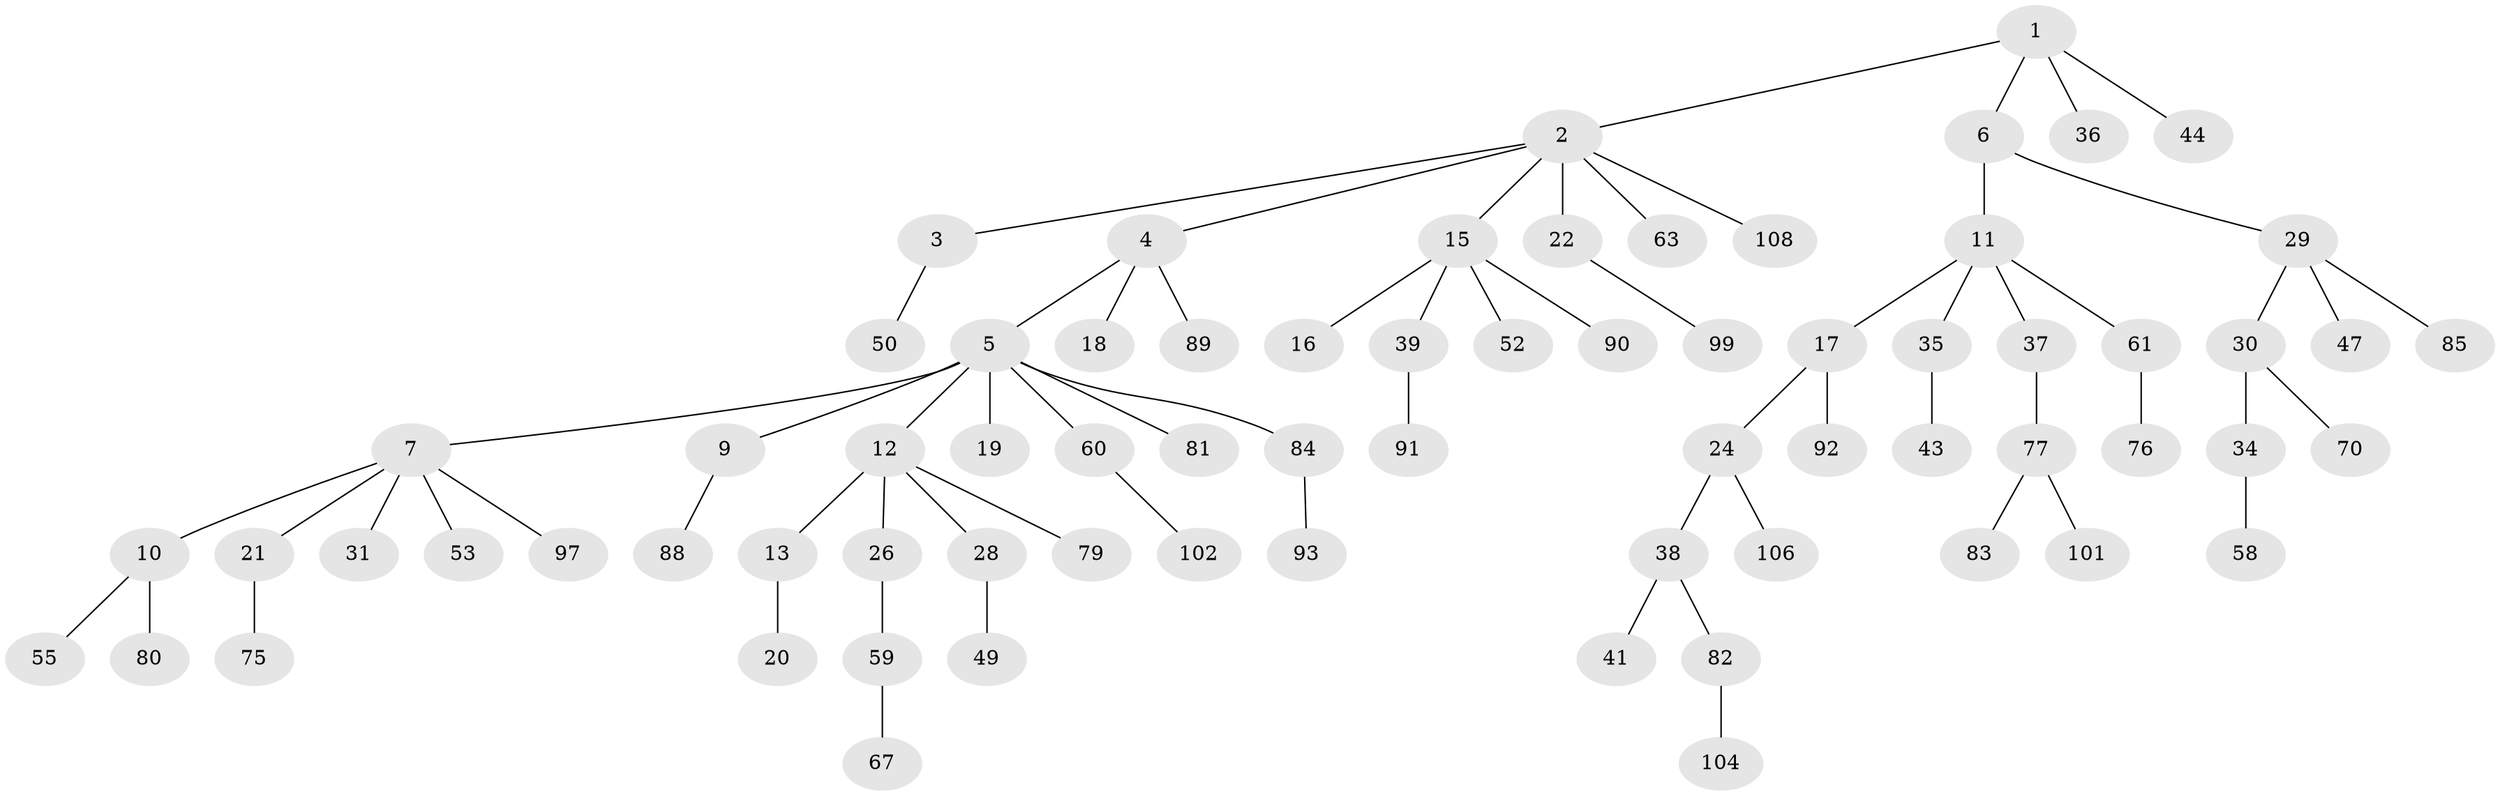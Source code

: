// original degree distribution, {5: 0.027777777777777776, 8: 0.009259259259259259, 3: 0.14814814814814814, 6: 0.027777777777777776, 4: 0.027777777777777776, 2: 0.28703703703703703, 1: 0.4722222222222222}
// Generated by graph-tools (version 1.1) at 2025/42/03/06/25 10:42:05]
// undirected, 71 vertices, 70 edges
graph export_dot {
graph [start="1"]
  node [color=gray90,style=filled];
  1 [super="+56"];
  2 [super="+78"];
  3 [super="+71"];
  4 [super="+14"];
  5 [super="+8"];
  6;
  7 [super="+64"];
  9 [super="+68"];
  10 [super="+25"];
  11 [super="+23"];
  12 [super="+107"];
  13;
  15 [super="+66"];
  16 [super="+42"];
  17 [super="+74"];
  18;
  19 [super="+32"];
  20 [super="+100"];
  21;
  22 [super="+62"];
  24 [super="+86"];
  26 [super="+27"];
  28;
  29 [super="+40"];
  30 [super="+33"];
  31;
  34 [super="+45"];
  35;
  36 [super="+54"];
  37 [super="+72"];
  38 [super="+46"];
  39 [super="+73"];
  41 [super="+48"];
  43 [super="+51"];
  44;
  47;
  49 [super="+57"];
  50;
  52;
  53 [super="+69"];
  55;
  58 [super="+65"];
  59;
  60 [super="+103"];
  61 [super="+94"];
  63;
  67;
  70;
  75;
  76;
  77 [super="+96"];
  79;
  80;
  81;
  82;
  83;
  84 [super="+87"];
  85 [super="+95"];
  88;
  89;
  90;
  91;
  92 [super="+98"];
  93;
  97;
  99;
  101;
  102;
  104 [super="+105"];
  106;
  108;
  1 -- 2;
  1 -- 6;
  1 -- 36;
  1 -- 44;
  2 -- 3;
  2 -- 4;
  2 -- 15;
  2 -- 22;
  2 -- 63;
  2 -- 108;
  3 -- 50;
  4 -- 5;
  4 -- 89;
  4 -- 18;
  5 -- 7;
  5 -- 9;
  5 -- 12;
  5 -- 60;
  5 -- 81;
  5 -- 19;
  5 -- 84;
  6 -- 11;
  6 -- 29;
  7 -- 10;
  7 -- 21;
  7 -- 31;
  7 -- 53;
  7 -- 97;
  9 -- 88;
  10 -- 80;
  10 -- 55;
  11 -- 17;
  11 -- 35;
  11 -- 37;
  11 -- 61;
  12 -- 13;
  12 -- 26;
  12 -- 28;
  12 -- 79;
  13 -- 20;
  15 -- 16;
  15 -- 39;
  15 -- 52;
  15 -- 90;
  17 -- 24;
  17 -- 92;
  21 -- 75;
  22 -- 99;
  24 -- 38;
  24 -- 106;
  26 -- 59;
  28 -- 49;
  29 -- 30;
  29 -- 85;
  29 -- 47;
  30 -- 70;
  30 -- 34;
  34 -- 58;
  35 -- 43;
  37 -- 77;
  38 -- 41;
  38 -- 82;
  39 -- 91;
  59 -- 67;
  60 -- 102;
  61 -- 76;
  77 -- 83;
  77 -- 101;
  82 -- 104;
  84 -- 93;
}
